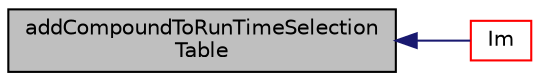 digraph "addCompoundToRunTimeSelectionTable"
{
  bgcolor="transparent";
  edge [fontname="Helvetica",fontsize="10",labelfontname="Helvetica",labelfontsize="10"];
  node [fontname="Helvetica",fontsize="10",shape=record];
  rankdir="LR";
  Node1 [label="addCompoundToRunTimeSelection\lTable",height=0.2,width=0.4,color="black", fillcolor="grey75", style="filled", fontcolor="black"];
  Node1 -> Node2 [dir="back",color="midnightblue",fontsize="10",style="solid",fontname="Helvetica"];
  Node2 [label="Im",height=0.2,width=0.4,color="red",URL="$a10733.html#a2aa28e1d6a7dc902f1c5ab7138866d73"];
}
